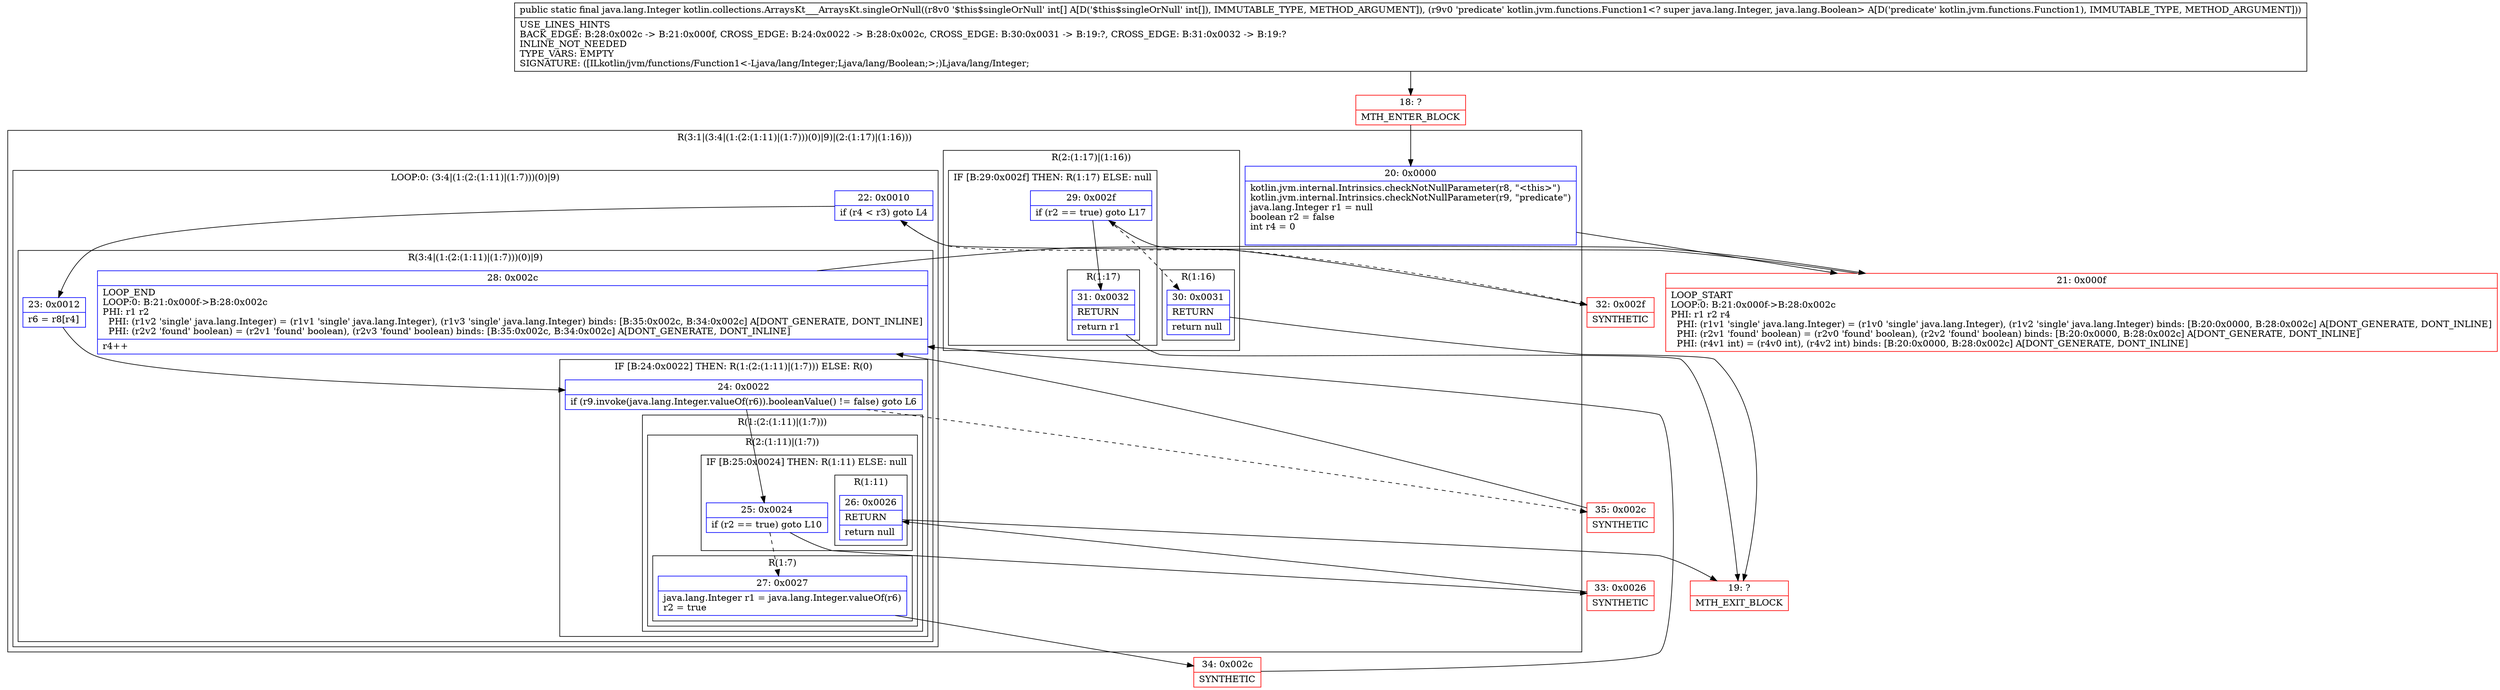 digraph "CFG forkotlin.collections.ArraysKt___ArraysKt.singleOrNull([ILkotlin\/jvm\/functions\/Function1;)Ljava\/lang\/Integer;" {
subgraph cluster_Region_124503508 {
label = "R(3:1|(3:4|(1:(2:(1:11)|(1:7)))(0)|9)|(2:(1:17)|(1:16)))";
node [shape=record,color=blue];
Node_20 [shape=record,label="{20\:\ 0x0000|kotlin.jvm.internal.Intrinsics.checkNotNullParameter(r8, \"\<this\>\")\lkotlin.jvm.internal.Intrinsics.checkNotNullParameter(r9, \"predicate\")\ljava.lang.Integer r1 = null\lboolean r2 = false\lint r4 = 0\l\l}"];
subgraph cluster_LoopRegion_1361372208 {
label = "LOOP:0: (3:4|(1:(2:(1:11)|(1:7)))(0)|9)";
node [shape=record,color=blue];
Node_22 [shape=record,label="{22\:\ 0x0010|if (r4 \< r3) goto L4\l}"];
subgraph cluster_Region_11118157 {
label = "R(3:4|(1:(2:(1:11)|(1:7)))(0)|9)";
node [shape=record,color=blue];
Node_23 [shape=record,label="{23\:\ 0x0012|r6 = r8[r4]\l}"];
subgraph cluster_IfRegion_355251762 {
label = "IF [B:24:0x0022] THEN: R(1:(2:(1:11)|(1:7))) ELSE: R(0)";
node [shape=record,color=blue];
Node_24 [shape=record,label="{24\:\ 0x0022|if (r9.invoke(java.lang.Integer.valueOf(r6)).booleanValue() != false) goto L6\l}"];
subgraph cluster_Region_451423512 {
label = "R(1:(2:(1:11)|(1:7)))";
node [shape=record,color=blue];
subgraph cluster_Region_1972926552 {
label = "R(2:(1:11)|(1:7))";
node [shape=record,color=blue];
subgraph cluster_IfRegion_1927354973 {
label = "IF [B:25:0x0024] THEN: R(1:11) ELSE: null";
node [shape=record,color=blue];
Node_25 [shape=record,label="{25\:\ 0x0024|if (r2 == true) goto L10\l}"];
subgraph cluster_Region_57345983 {
label = "R(1:11)";
node [shape=record,color=blue];
Node_26 [shape=record,label="{26\:\ 0x0026|RETURN\l|return null\l}"];
}
}
subgraph cluster_Region_1320990826 {
label = "R(1:7)";
node [shape=record,color=blue];
Node_27 [shape=record,label="{27\:\ 0x0027|java.lang.Integer r1 = java.lang.Integer.valueOf(r6)\lr2 = true\l}"];
}
}
}
subgraph cluster_Region_1929821382 {
label = "R(0)";
node [shape=record,color=blue];
}
}
Node_28 [shape=record,label="{28\:\ 0x002c|LOOP_END\lLOOP:0: B:21:0x000f\-\>B:28:0x002c\lPHI: r1 r2 \l  PHI: (r1v2 'single' java.lang.Integer) = (r1v1 'single' java.lang.Integer), (r1v3 'single' java.lang.Integer) binds: [B:35:0x002c, B:34:0x002c] A[DONT_GENERATE, DONT_INLINE]\l  PHI: (r2v2 'found' boolean) = (r2v1 'found' boolean), (r2v3 'found' boolean) binds: [B:35:0x002c, B:34:0x002c] A[DONT_GENERATE, DONT_INLINE]\l|r4++\l}"];
}
}
subgraph cluster_Region_677236563 {
label = "R(2:(1:17)|(1:16))";
node [shape=record,color=blue];
subgraph cluster_IfRegion_738014384 {
label = "IF [B:29:0x002f] THEN: R(1:17) ELSE: null";
node [shape=record,color=blue];
Node_29 [shape=record,label="{29\:\ 0x002f|if (r2 == true) goto L17\l}"];
subgraph cluster_Region_1088998801 {
label = "R(1:17)";
node [shape=record,color=blue];
Node_31 [shape=record,label="{31\:\ 0x0032|RETURN\l|return r1\l}"];
}
}
subgraph cluster_Region_506538168 {
label = "R(1:16)";
node [shape=record,color=blue];
Node_30 [shape=record,label="{30\:\ 0x0031|RETURN\l|return null\l}"];
}
}
}
Node_18 [shape=record,color=red,label="{18\:\ ?|MTH_ENTER_BLOCK\l}"];
Node_21 [shape=record,color=red,label="{21\:\ 0x000f|LOOP_START\lLOOP:0: B:21:0x000f\-\>B:28:0x002c\lPHI: r1 r2 r4 \l  PHI: (r1v1 'single' java.lang.Integer) = (r1v0 'single' java.lang.Integer), (r1v2 'single' java.lang.Integer) binds: [B:20:0x0000, B:28:0x002c] A[DONT_GENERATE, DONT_INLINE]\l  PHI: (r2v1 'found' boolean) = (r2v0 'found' boolean), (r2v2 'found' boolean) binds: [B:20:0x0000, B:28:0x002c] A[DONT_GENERATE, DONT_INLINE]\l  PHI: (r4v1 int) = (r4v0 int), (r4v2 int) binds: [B:20:0x0000, B:28:0x002c] A[DONT_GENERATE, DONT_INLINE]\l}"];
Node_34 [shape=record,color=red,label="{34\:\ 0x002c|SYNTHETIC\l}"];
Node_33 [shape=record,color=red,label="{33\:\ 0x0026|SYNTHETIC\l}"];
Node_19 [shape=record,color=red,label="{19\:\ ?|MTH_EXIT_BLOCK\l}"];
Node_35 [shape=record,color=red,label="{35\:\ 0x002c|SYNTHETIC\l}"];
Node_32 [shape=record,color=red,label="{32\:\ 0x002f|SYNTHETIC\l}"];
MethodNode[shape=record,label="{public static final java.lang.Integer kotlin.collections.ArraysKt___ArraysKt.singleOrNull((r8v0 '$this$singleOrNull' int[] A[D('$this$singleOrNull' int[]), IMMUTABLE_TYPE, METHOD_ARGUMENT]), (r9v0 'predicate' kotlin.jvm.functions.Function1\<? super java.lang.Integer, java.lang.Boolean\> A[D('predicate' kotlin.jvm.functions.Function1), IMMUTABLE_TYPE, METHOD_ARGUMENT]))  | USE_LINES_HINTS\lBACK_EDGE: B:28:0x002c \-\> B:21:0x000f, CROSS_EDGE: B:24:0x0022 \-\> B:28:0x002c, CROSS_EDGE: B:30:0x0031 \-\> B:19:?, CROSS_EDGE: B:31:0x0032 \-\> B:19:?\lINLINE_NOT_NEEDED\lTYPE_VARS: EMPTY\lSIGNATURE: ([ILkotlin\/jvm\/functions\/Function1\<\-Ljava\/lang\/Integer;Ljava\/lang\/Boolean;\>;)Ljava\/lang\/Integer;\l}"];
MethodNode -> Node_18;Node_20 -> Node_21;
Node_22 -> Node_23;
Node_22 -> Node_32[style=dashed];
Node_23 -> Node_24;
Node_24 -> Node_25;
Node_24 -> Node_35[style=dashed];
Node_25 -> Node_27[style=dashed];
Node_25 -> Node_33;
Node_26 -> Node_19;
Node_27 -> Node_34;
Node_28 -> Node_21;
Node_29 -> Node_30[style=dashed];
Node_29 -> Node_31;
Node_31 -> Node_19;
Node_30 -> Node_19;
Node_18 -> Node_20;
Node_21 -> Node_22;
Node_34 -> Node_28;
Node_33 -> Node_26;
Node_35 -> Node_28;
Node_32 -> Node_29;
}

